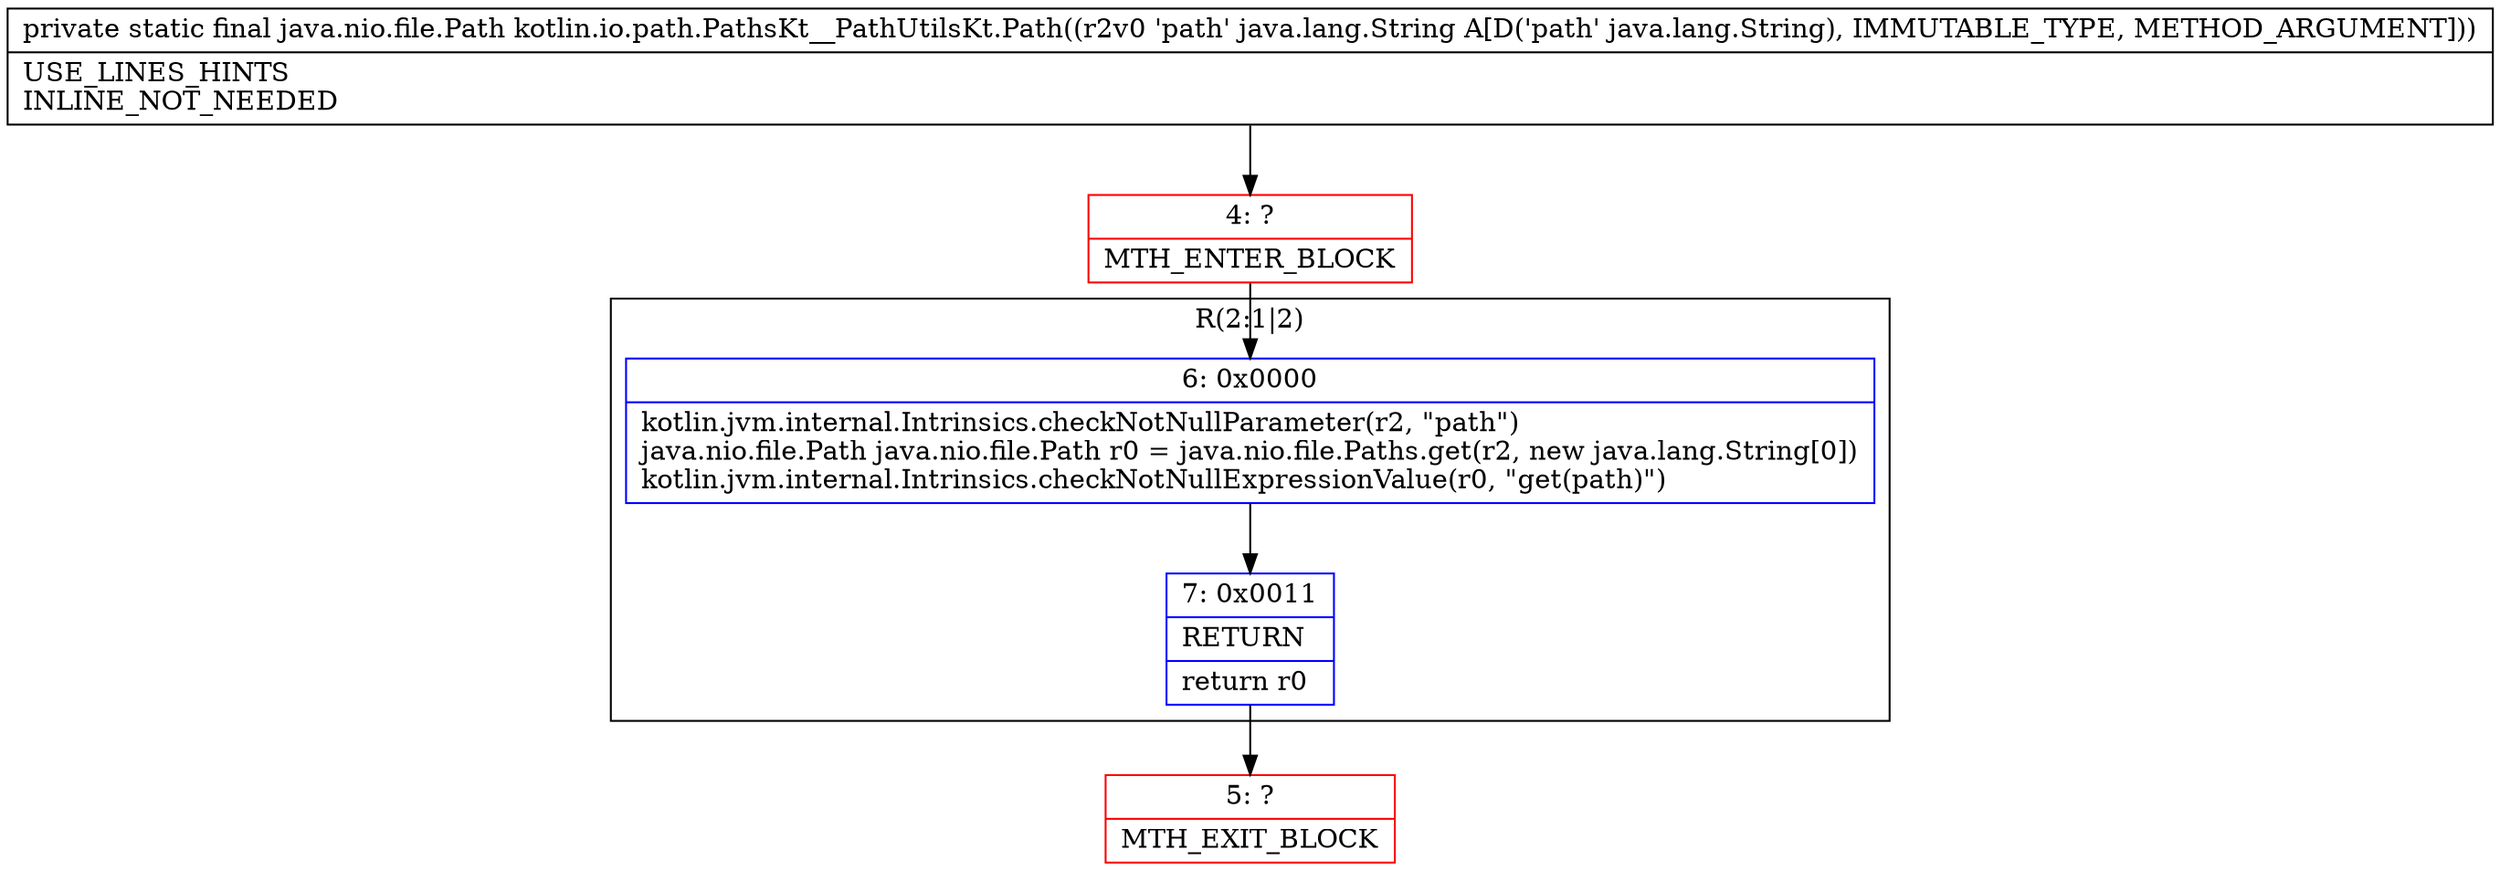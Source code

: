 digraph "CFG forkotlin.io.path.PathsKt__PathUtilsKt.Path(Ljava\/lang\/String;)Ljava\/nio\/file\/Path;" {
subgraph cluster_Region_1258145482 {
label = "R(2:1|2)";
node [shape=record,color=blue];
Node_6 [shape=record,label="{6\:\ 0x0000|kotlin.jvm.internal.Intrinsics.checkNotNullParameter(r2, \"path\")\ljava.nio.file.Path java.nio.file.Path r0 = java.nio.file.Paths.get(r2, new java.lang.String[0])\lkotlin.jvm.internal.Intrinsics.checkNotNullExpressionValue(r0, \"get(path)\")\l}"];
Node_7 [shape=record,label="{7\:\ 0x0011|RETURN\l|return r0\l}"];
}
Node_4 [shape=record,color=red,label="{4\:\ ?|MTH_ENTER_BLOCK\l}"];
Node_5 [shape=record,color=red,label="{5\:\ ?|MTH_EXIT_BLOCK\l}"];
MethodNode[shape=record,label="{private static final java.nio.file.Path kotlin.io.path.PathsKt__PathUtilsKt.Path((r2v0 'path' java.lang.String A[D('path' java.lang.String), IMMUTABLE_TYPE, METHOD_ARGUMENT]))  | USE_LINES_HINTS\lINLINE_NOT_NEEDED\l}"];
MethodNode -> Node_4;Node_6 -> Node_7;
Node_7 -> Node_5;
Node_4 -> Node_6;
}


